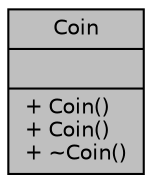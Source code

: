 digraph "Coin"
{
  bgcolor="transparent";
  edge [fontname="Helvetica",fontsize="10",labelfontname="Helvetica",labelfontsize="10"];
  node [fontname="Helvetica",fontsize="10",shape=record];
  Node1 [label="{Coin\n||+ Coin()\l+ Coin()\l+ ~Coin()\l}",height=0.2,width=0.4,color="black", fillcolor="grey75", style="filled", fontcolor="black"];
}
